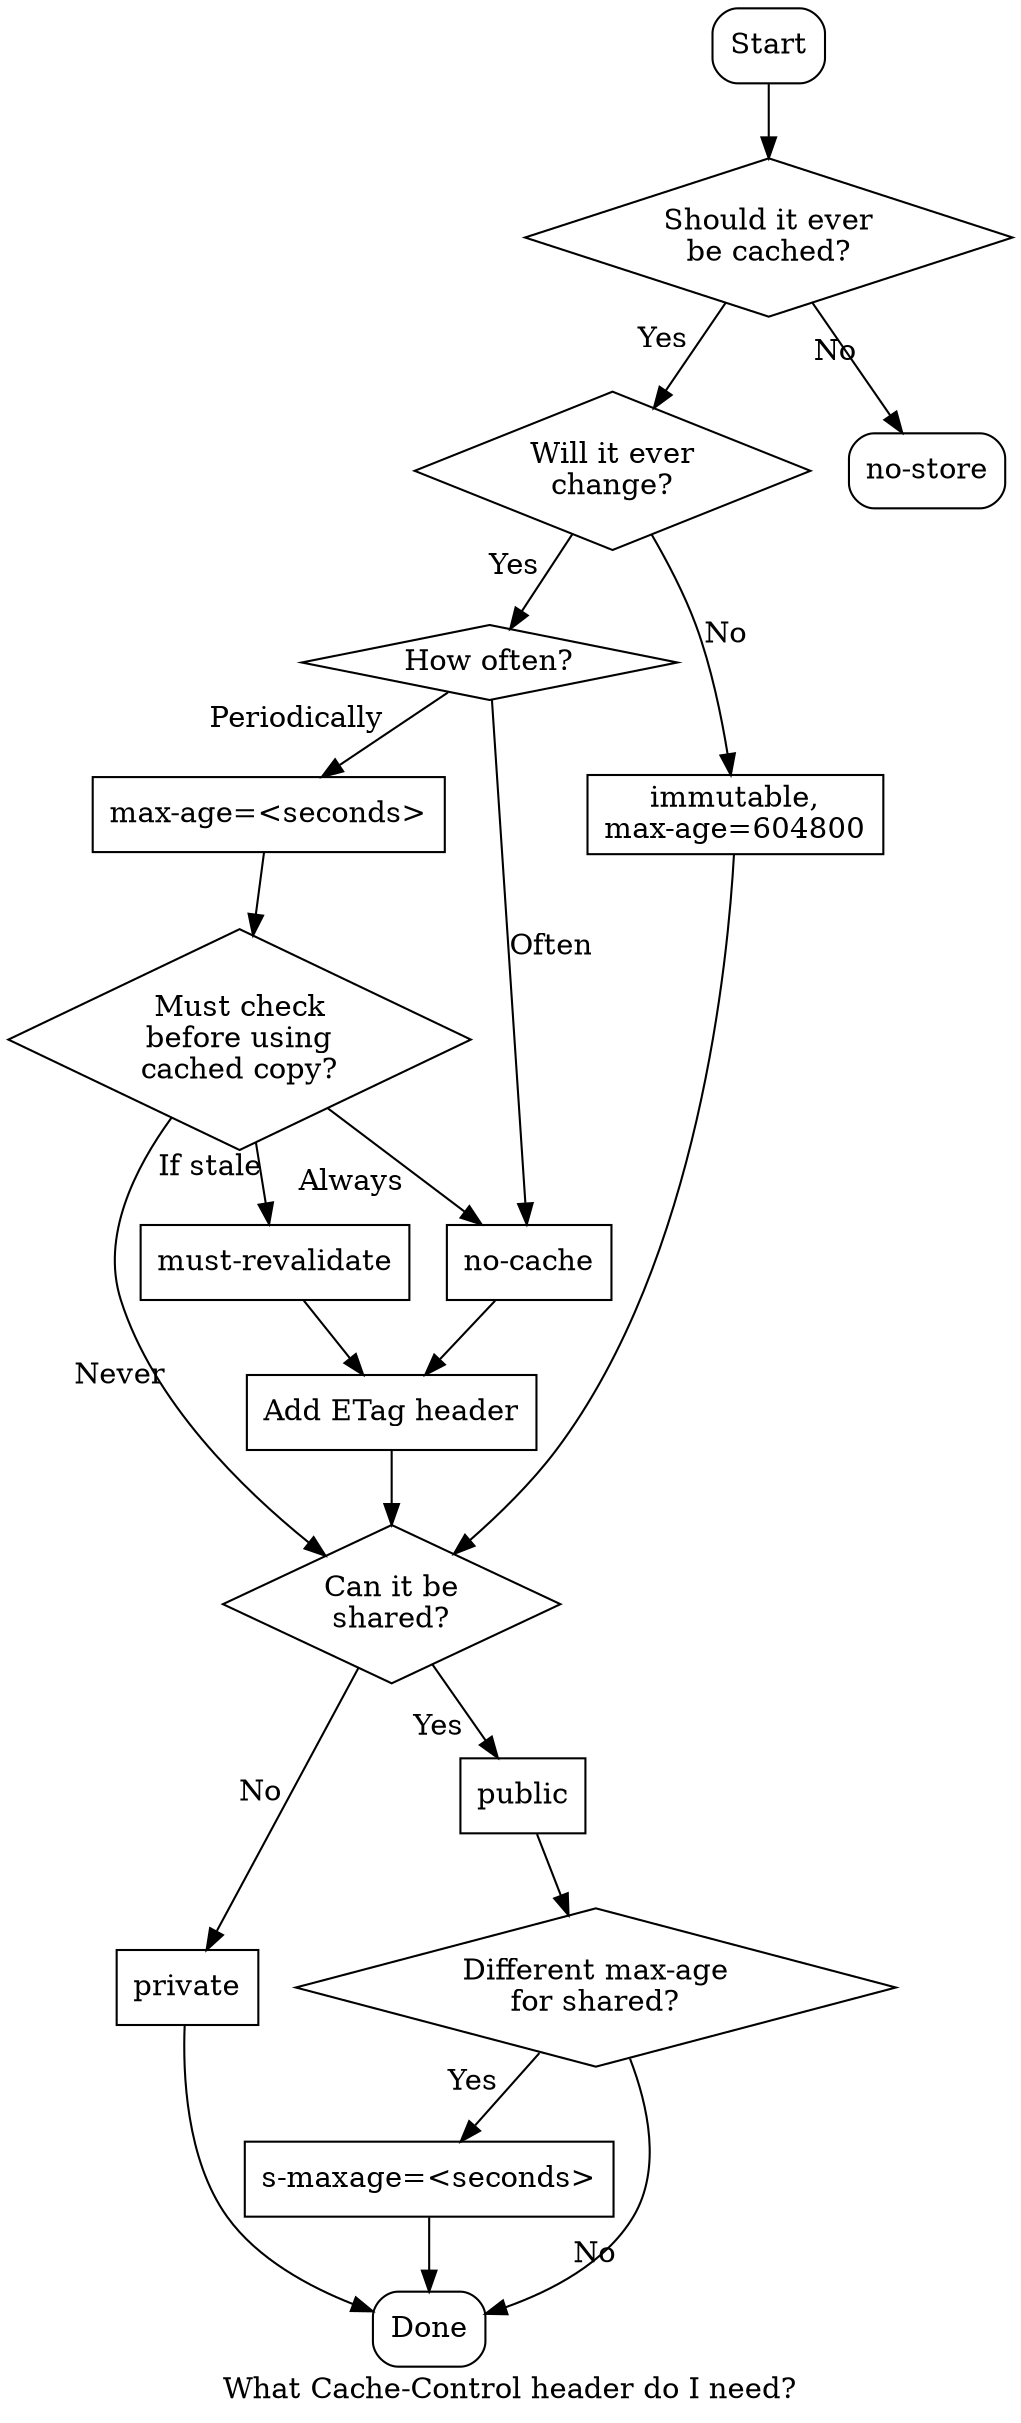 digraph {
    label="What Cache-Control header do I need?"

    start[shape="box", style=rounded,label="Start"];

    // Decisions
    caching_allowed[shape="diamond", style="", label="Should it ever\nbe cached?"];
    shared_cache_allowed[shape="diamond", style="", label="Can it be\nshared?"];
    shared_max_age_required[shape="diamond", style="", label="Different max-age\nfor shared?"];
    cache_forever[shape="diamond", style="", label="Will it ever\nchange?"];
    require_revalidation[shape="diamond", style="", label="Must check\nbefore using\ncached copy?"];
    how_often[shape="diamond", style="", label="How often?"];

    // Intermediate outputs
    private[shape="box", label="private"];
    public[shape="box", label="public"];
    maxage[shape="box", label="max-age=<seconds>"];
    s_maxage[shape="box" label="s-maxage=<seconds>"];
    immutable[shape="box", label="immutable,\nmax-age=604800"];
    no_cache[shape="box", label="no-cache"];
    must_revalidate[shape="box", label="must-revalidate"];
    etag[shape="box", label="Add ETag header"];

    // Terminals
    no_store[shape="box", style=rounded, label="no-store"];
    done[shape="box", style=rounded, label="Done"];

    start -> caching_allowed;
    caching_allowed -> no_store [xlabel="No"];
    caching_allowed -> cache_forever [xlabel="Yes"];
    cache_forever -> how_often[xlabel="Yes"];
    cache_forever -> immutable[xlabel="No"];

    how_often -> no_cache[xlabel="Often"];
    how_often -> maxage[xlabel="Periodically"];

    maxage -> require_revalidation;
    require_revalidation -> must_revalidate[xlabel="If stale"];
    require_revalidation -> no_cache[xlabel="Always"];
    require_revalidation -> shared_cache_allowed[xlabel="Never"];

    must_revalidate -> etag;
    no_cache -> etag;
    etag -> shared_cache_allowed;
    immutable -> shared_cache_allowed;

    shared_cache_allowed -> private [xlabel="No"];
    shared_cache_allowed -> public [xlabel="Yes"];

    public -> shared_max_age_required;
    shared_max_age_required -> s_maxage[xlabel="Yes"];

    private -> done;
    s_maxage -> done;
    shared_max_age_required -> done[xlabel="No"];
    
}
